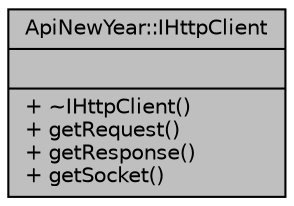 digraph "ApiNewYear::IHttpClient"
{
  edge [fontname="Helvetica",fontsize="10",labelfontname="Helvetica",labelfontsize="10"];
  node [fontname="Helvetica",fontsize="10",shape=record];
  Node1 [label="{ApiNewYear::IHttpClient\n||+ ~IHttpClient()\l+ getRequest()\l+ getResponse()\l+ getSocket()\l}",height=0.2,width=0.4,color="black", fillcolor="grey75", style="filled", fontcolor="black"];
}
